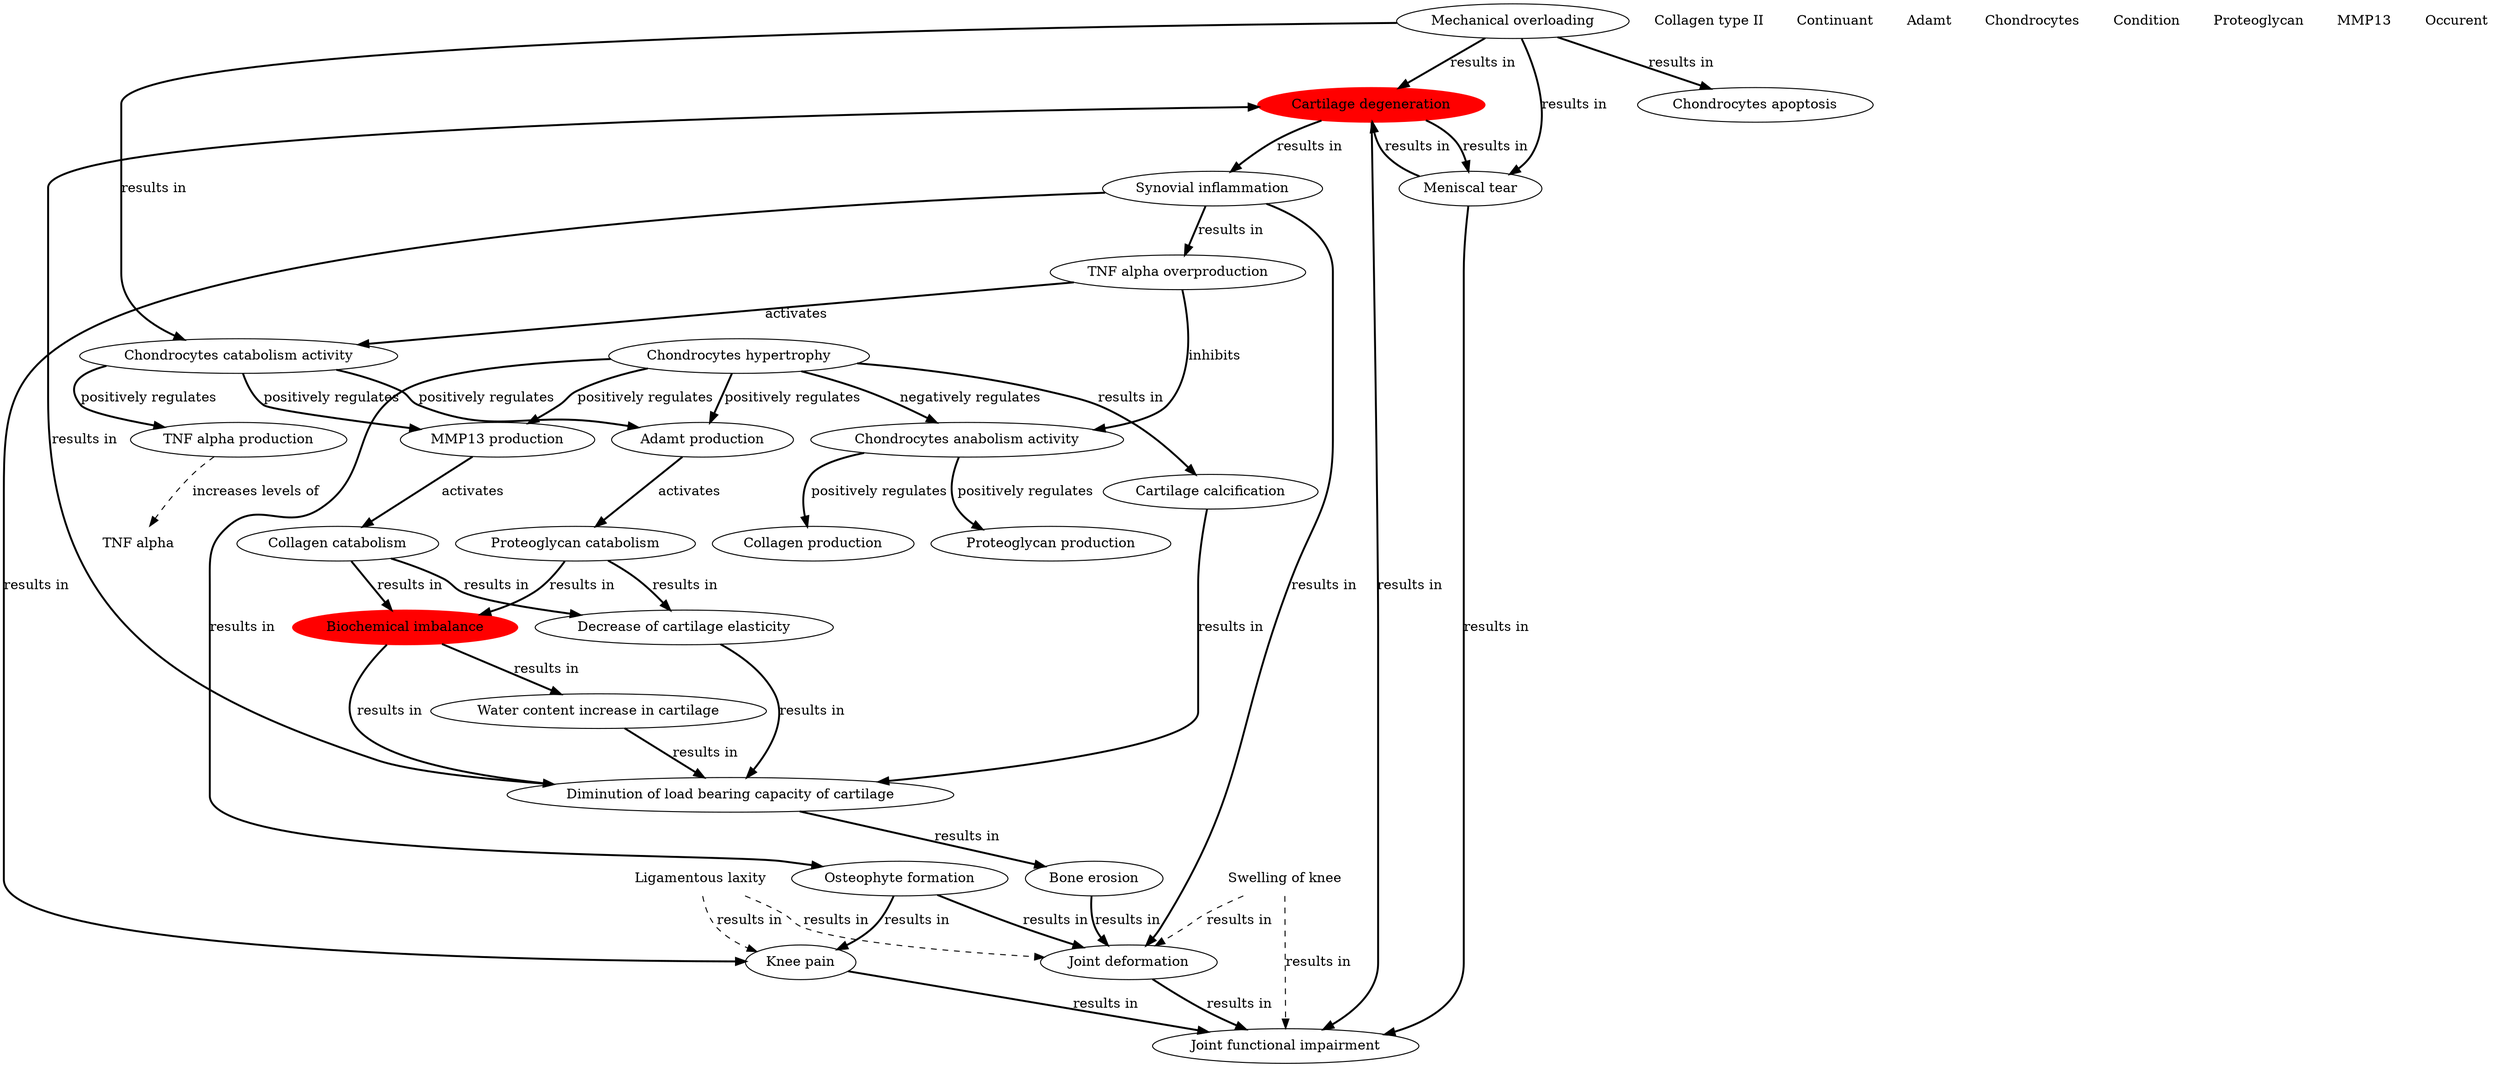digraph g {
"http://plumdeq.xyz/ontologies/hypothesis/Joint_functional_impairment" [label="Joint functional impairment",shape="ellipse"] ;
"http://plumdeq.xyz/ontologies/hypothesis/Decrease_of_cartilage_elasticity" [label="Decrease of cartilage elasticity",shape="ellipse"] ;
"http://plumdeq.xyz/ontologies/hypothesis/Mechanical_overloading" [label="Mechanical overloading",shape="ellipse"] ;
"http://plumdeq.xyz/ontologies/hypothesis/TNF_alpha_production" [label="TNF alpha production",shape="ellipse"] ;
"http://plumdeq.xyz/ontologies/hypothesis/Adamt_production" [label="Adamt production",shape="ellipse"] ;
"http://plumdeq.xyz/ontologies/hypothesis/Chondrocytes_catabolism_activity" [label="Chondrocytes catabolism activity",shape="ellipse"] ;
"http://plumdeq.xyz/ontologies/hypothesis/TNF_alpha" [label="TNF alpha",shape="none"] ;
"http://plumdeq.xyz/ontologies/hypothesis/Cartilage_degeneration" [label="Cartilage degeneration",shape="ellipse",style="filled",color="red"] ;
"http://plumdeq.xyz/ontologies/hypothesis/Osteophyte_formation" [label="Osteophyte formation",shape="ellipse"] ;
"http://plumdeq.xyz/ontologies/hypothesis/Diminution_of_load_bearing_capacity_of_cartilage" [label="Diminution of load bearing capacity of cartilage",shape="ellipse"] ;
"http://plumdeq.xyz/ontologies/hypothesis/TNF_alpha_overproduction" [label="TNF alpha overproduction",shape="ellipse"] ;
"http://plumdeq.xyz/ontologies/hypothesis/Cartilage_calcification" [label="Cartilage calcification",shape="ellipse"] ;
"http://plumdeq.xyz/ontologies/hypothesis/Collagen_type_II" [label="Collagen type II",shape="none"] ;
"http://plumdeq.xyz/ontologies/hypothesis/Collagen_production" [label="Collagen production",shape="ellipse"] ;
"http://plumdeq.xyz/ontologies/hypothesis/Continuant" [label="Continuant",shape="none"] ;
"http://plumdeq.xyz/ontologies/hypothesis/Meniscal_tear" [label="Meniscal tear",shape="ellipse"] ;
"http://plumdeq.xyz/ontologies/hypothesis/Swelling_of_knee" [label="Swelling of knee",shape="none"] ;
"http://plumdeq.xyz/ontologies/hypothesis/Chondrocytes_anabolism_activity" [label="Chondrocytes anabolism activity",shape="ellipse"] ;
"http://plumdeq.xyz/ontologies/hypothesis/Adamt" [label="Adamt",shape="none"] ;
"http://plumdeq.xyz/ontologies/hypothesis/Chondrocytes" [label="Chondrocytes",shape="none"] ;
"http://plumdeq.xyz/ontologies/hypothesis/Water_content_increase_in_cartilage" [label="Water content increase in cartilage",shape="ellipse"] ;
"http://plumdeq.xyz/ontologies/hypothesis/Condition" [label="Condition",shape="none"] ;
"http://plumdeq.xyz/ontologies/hypothesis/Proteoglycan" [label="Proteoglycan",shape="none"] ;
"http://plumdeq.xyz/ontologies/hypothesis/Synovial_inflammation" [label="Synovial inflammation",shape="ellipse"] ;
"http://plumdeq.xyz/ontologies/hypothesis/MMP13" [label="MMP13",shape="none"] ;
"http://plumdeq.xyz/ontologies/hypothesis/Collagen_catabolism" [label="Collagen catabolism",shape="ellipse"] ;
"http://plumdeq.xyz/ontologies/hypothesis/Joint_deformation" [label="Joint deformation",shape="ellipse"] ;
"http://plumdeq.xyz/ontologies/hypothesis/Occurent" [label="Occurent",shape="none"] ;
"http://plumdeq.xyz/ontologies/hypothesis/Proteoglycan_catabolism" [label="Proteoglycan catabolism",shape="ellipse"] ;
"http://plumdeq.xyz/ontologies/hypothesis/Chondrocytes_hypertrophy" [label="Chondrocytes hypertrophy",shape="ellipse"] ;
"http://plumdeq.xyz/ontologies/hypothesis/Ligamentous_laxity" [label="Ligamentous laxity",shape="none"] ;
"http://plumdeq.xyz/ontologies/hypothesis/MMP13_production" [label="MMP13 production",shape="ellipse"] ;
"http://plumdeq.xyz/ontologies/hypothesis/Biochemical_imbalance" [label="Biochemical imbalance",shape="ellipse",style="filled",color="red"] ;
"http://plumdeq.xyz/ontologies/hypothesis/Bone_erosion" [label="Bone erosion",shape="ellipse"] ;
"http://plumdeq.xyz/ontologies/hypothesis/Proteoglycan_production" [label="Proteoglycan production",shape="ellipse"] ;
"http://plumdeq.xyz/ontologies/hypothesis/Knee_pain" [label="Knee pain",shape="ellipse"] ;
"http://plumdeq.xyz/ontologies/hypothesis/Chondrocytes_apoptosis" [label="Chondrocytes apoptosis",shape="ellipse"] ;
"http://plumdeq.xyz/ontologies/hypothesis/Decrease_of_cartilage_elasticity" -> "http://plumdeq.xyz/ontologies/hypothesis/Diminution_of_load_bearing_capacity_of_cartilage" [label="results in",style="bold"] ;
"http://plumdeq.xyz/ontologies/hypothesis/Mechanical_overloading" -> "http://plumdeq.xyz/ontologies/hypothesis/Cartilage_degeneration" [label="results in",style="bold"] ;
"http://plumdeq.xyz/ontologies/hypothesis/Mechanical_overloading" -> "http://plumdeq.xyz/ontologies/hypothesis/Chondrocytes_apoptosis" [label="results in",style="bold"] ;
"http://plumdeq.xyz/ontologies/hypothesis/Mechanical_overloading" -> "http://plumdeq.xyz/ontologies/hypothesis/Meniscal_tear" [label="results in",style="bold"] ;
"http://plumdeq.xyz/ontologies/hypothesis/Mechanical_overloading" -> "http://plumdeq.xyz/ontologies/hypothesis/Chondrocytes_catabolism_activity" [label="results in",style="bold"] ;
"http://plumdeq.xyz/ontologies/hypothesis/TNF_alpha_production" -> "http://plumdeq.xyz/ontologies/hypothesis/TNF_alpha" [label="increases levels of",style="dashed"] ;
"http://plumdeq.xyz/ontologies/hypothesis/Adamt_production" -> "http://plumdeq.xyz/ontologies/hypothesis/Proteoglycan_catabolism" [label="activates",style="bold"] ;
"http://plumdeq.xyz/ontologies/hypothesis/Chondrocytes_catabolism_activity" -> "http://plumdeq.xyz/ontologies/hypothesis/TNF_alpha_production" [label="positively regulates",style="bold"] ;
"http://plumdeq.xyz/ontologies/hypothesis/Chondrocytes_catabolism_activity" -> "http://plumdeq.xyz/ontologies/hypothesis/Adamt_production" [label="positively regulates",style="bold"] ;
"http://plumdeq.xyz/ontologies/hypothesis/Chondrocytes_catabolism_activity" -> "http://plumdeq.xyz/ontologies/hypothesis/MMP13_production" [label="positively regulates",style="bold"] ;
"http://plumdeq.xyz/ontologies/hypothesis/Cartilage_degeneration" -> "http://plumdeq.xyz/ontologies/hypothesis/Joint_functional_impairment" [label="results in",style="bold"] ;
"http://plumdeq.xyz/ontologies/hypothesis/Cartilage_degeneration" -> "http://plumdeq.xyz/ontologies/hypothesis/Synovial_inflammation" [label="results in",style="bold"] ;
"http://plumdeq.xyz/ontologies/hypothesis/Cartilage_degeneration" -> "http://plumdeq.xyz/ontologies/hypothesis/Meniscal_tear" [label="results in",style="bold"] ;
"http://plumdeq.xyz/ontologies/hypothesis/Osteophyte_formation" -> "http://plumdeq.xyz/ontologies/hypothesis/Joint_deformation" [label="results in",style="bold"] ;
"http://plumdeq.xyz/ontologies/hypothesis/Osteophyte_formation" -> "http://plumdeq.xyz/ontologies/hypothesis/Knee_pain" [label="results in",style="bold"] ;
"http://plumdeq.xyz/ontologies/hypothesis/Diminution_of_load_bearing_capacity_of_cartilage" -> "http://plumdeq.xyz/ontologies/hypothesis/Cartilage_degeneration" [label="results in",style="bold"] ;
"http://plumdeq.xyz/ontologies/hypothesis/Diminution_of_load_bearing_capacity_of_cartilage" -> "http://plumdeq.xyz/ontologies/hypothesis/Bone_erosion" [label="results in",style="bold"] ;
"http://plumdeq.xyz/ontologies/hypothesis/TNF_alpha_overproduction" -> "http://plumdeq.xyz/ontologies/hypothesis/Chondrocytes_anabolism_activity" [label="inhibits",style="bold"] ;
"http://plumdeq.xyz/ontologies/hypothesis/TNF_alpha_overproduction" -> "http://plumdeq.xyz/ontologies/hypothesis/Chondrocytes_catabolism_activity" [label="activates",style="bold"] ;
"http://plumdeq.xyz/ontologies/hypothesis/Cartilage_calcification" -> "http://plumdeq.xyz/ontologies/hypothesis/Diminution_of_load_bearing_capacity_of_cartilage" [label="results in",style="bold"] ;
"http://plumdeq.xyz/ontologies/hypothesis/Meniscal_tear" -> "http://plumdeq.xyz/ontologies/hypothesis/Cartilage_degeneration" [label="results in",style="bold"] ;
"http://plumdeq.xyz/ontologies/hypothesis/Meniscal_tear" -> "http://plumdeq.xyz/ontologies/hypothesis/Joint_functional_impairment" [label="results in",style="bold"] ;
"http://plumdeq.xyz/ontologies/hypothesis/Swelling_of_knee" -> "http://plumdeq.xyz/ontologies/hypothesis/Joint_functional_impairment" [label="results in",style="dashed"] ;
"http://plumdeq.xyz/ontologies/hypothesis/Swelling_of_knee" -> "http://plumdeq.xyz/ontologies/hypothesis/Joint_deformation" [label="results in",style="dashed"] ;
"http://plumdeq.xyz/ontologies/hypothesis/Chondrocytes_anabolism_activity" -> "http://plumdeq.xyz/ontologies/hypothesis/Collagen_production" [label="positively regulates",style="bold"] ;
"http://plumdeq.xyz/ontologies/hypothesis/Chondrocytes_anabolism_activity" -> "http://plumdeq.xyz/ontologies/hypothesis/Proteoglycan_production" [label="positively regulates",style="bold"] ;
"http://plumdeq.xyz/ontologies/hypothesis/Water_content_increase_in_cartilage" -> "http://plumdeq.xyz/ontologies/hypothesis/Diminution_of_load_bearing_capacity_of_cartilage" [label="results in",style="bold"] ;
"http://plumdeq.xyz/ontologies/hypothesis/Synovial_inflammation" -> "http://plumdeq.xyz/ontologies/hypothesis/Joint_deformation" [label="results in",style="bold"] ;
"http://plumdeq.xyz/ontologies/hypothesis/Synovial_inflammation" -> "http://plumdeq.xyz/ontologies/hypothesis/TNF_alpha_overproduction" [label="results in",style="bold"] ;
"http://plumdeq.xyz/ontologies/hypothesis/Synovial_inflammation" -> "http://plumdeq.xyz/ontologies/hypothesis/Knee_pain" [label="results in",style="bold"] ;
"http://plumdeq.xyz/ontologies/hypothesis/Collagen_catabolism" -> "http://plumdeq.xyz/ontologies/hypothesis/Biochemical_imbalance" [label="results in",style="bold"] ;
"http://plumdeq.xyz/ontologies/hypothesis/Collagen_catabolism" -> "http://plumdeq.xyz/ontologies/hypothesis/Decrease_of_cartilage_elasticity" [label="results in",style="bold"] ;
"http://plumdeq.xyz/ontologies/hypothesis/Joint_deformation" -> "http://plumdeq.xyz/ontologies/hypothesis/Joint_functional_impairment" [label="results in",style="bold"] ;
"http://plumdeq.xyz/ontologies/hypothesis/Proteoglycan_catabolism" -> "http://plumdeq.xyz/ontologies/hypothesis/Biochemical_imbalance" [label="results in",style="bold"] ;
"http://plumdeq.xyz/ontologies/hypothesis/Proteoglycan_catabolism" -> "http://plumdeq.xyz/ontologies/hypothesis/Decrease_of_cartilage_elasticity" [label="results in",style="bold"] ;
"http://plumdeq.xyz/ontologies/hypothesis/Chondrocytes_hypertrophy" -> "http://plumdeq.xyz/ontologies/hypothesis/Chondrocytes_anabolism_activity" [label="negatively regulates",style="bold"] ;
"http://plumdeq.xyz/ontologies/hypothesis/Chondrocytes_hypertrophy" -> "http://plumdeq.xyz/ontologies/hypothesis/Osteophyte_formation" [label="results in",style="bold"] ;
"http://plumdeq.xyz/ontologies/hypothesis/Chondrocytes_hypertrophy" -> "http://plumdeq.xyz/ontologies/hypothesis/Adamt_production" [label="positively regulates",style="bold"] ;
"http://plumdeq.xyz/ontologies/hypothesis/Chondrocytes_hypertrophy" -> "http://plumdeq.xyz/ontologies/hypothesis/MMP13_production" [label="positively regulates",style="bold"] ;
"http://plumdeq.xyz/ontologies/hypothesis/Chondrocytes_hypertrophy" -> "http://plumdeq.xyz/ontologies/hypothesis/Cartilage_calcification" [label="results in",style="bold"] ;
"http://plumdeq.xyz/ontologies/hypothesis/Ligamentous_laxity" -> "http://plumdeq.xyz/ontologies/hypothesis/Joint_deformation" [label="results in",style="dashed"] ;
"http://plumdeq.xyz/ontologies/hypothesis/Ligamentous_laxity" -> "http://plumdeq.xyz/ontologies/hypothesis/Knee_pain" [label="results in",style="dashed"] ;
"http://plumdeq.xyz/ontologies/hypothesis/MMP13_production" -> "http://plumdeq.xyz/ontologies/hypothesis/Collagen_catabolism" [label="activates",style="bold"] ;
"http://plumdeq.xyz/ontologies/hypothesis/Biochemical_imbalance" -> "http://plumdeq.xyz/ontologies/hypothesis/Water_content_increase_in_cartilage" [label="results in",style="bold"] ;
"http://plumdeq.xyz/ontologies/hypothesis/Biochemical_imbalance" -> "http://plumdeq.xyz/ontologies/hypothesis/Diminution_of_load_bearing_capacity_of_cartilage" [label="results in",style="bold"] ;
"http://plumdeq.xyz/ontologies/hypothesis/Bone_erosion" -> "http://plumdeq.xyz/ontologies/hypothesis/Joint_deformation" [label="results in",style="bold"] ;
"http://plumdeq.xyz/ontologies/hypothesis/Knee_pain" -> "http://plumdeq.xyz/ontologies/hypothesis/Joint_functional_impairment" [label="results in",style="bold"] ;
}

